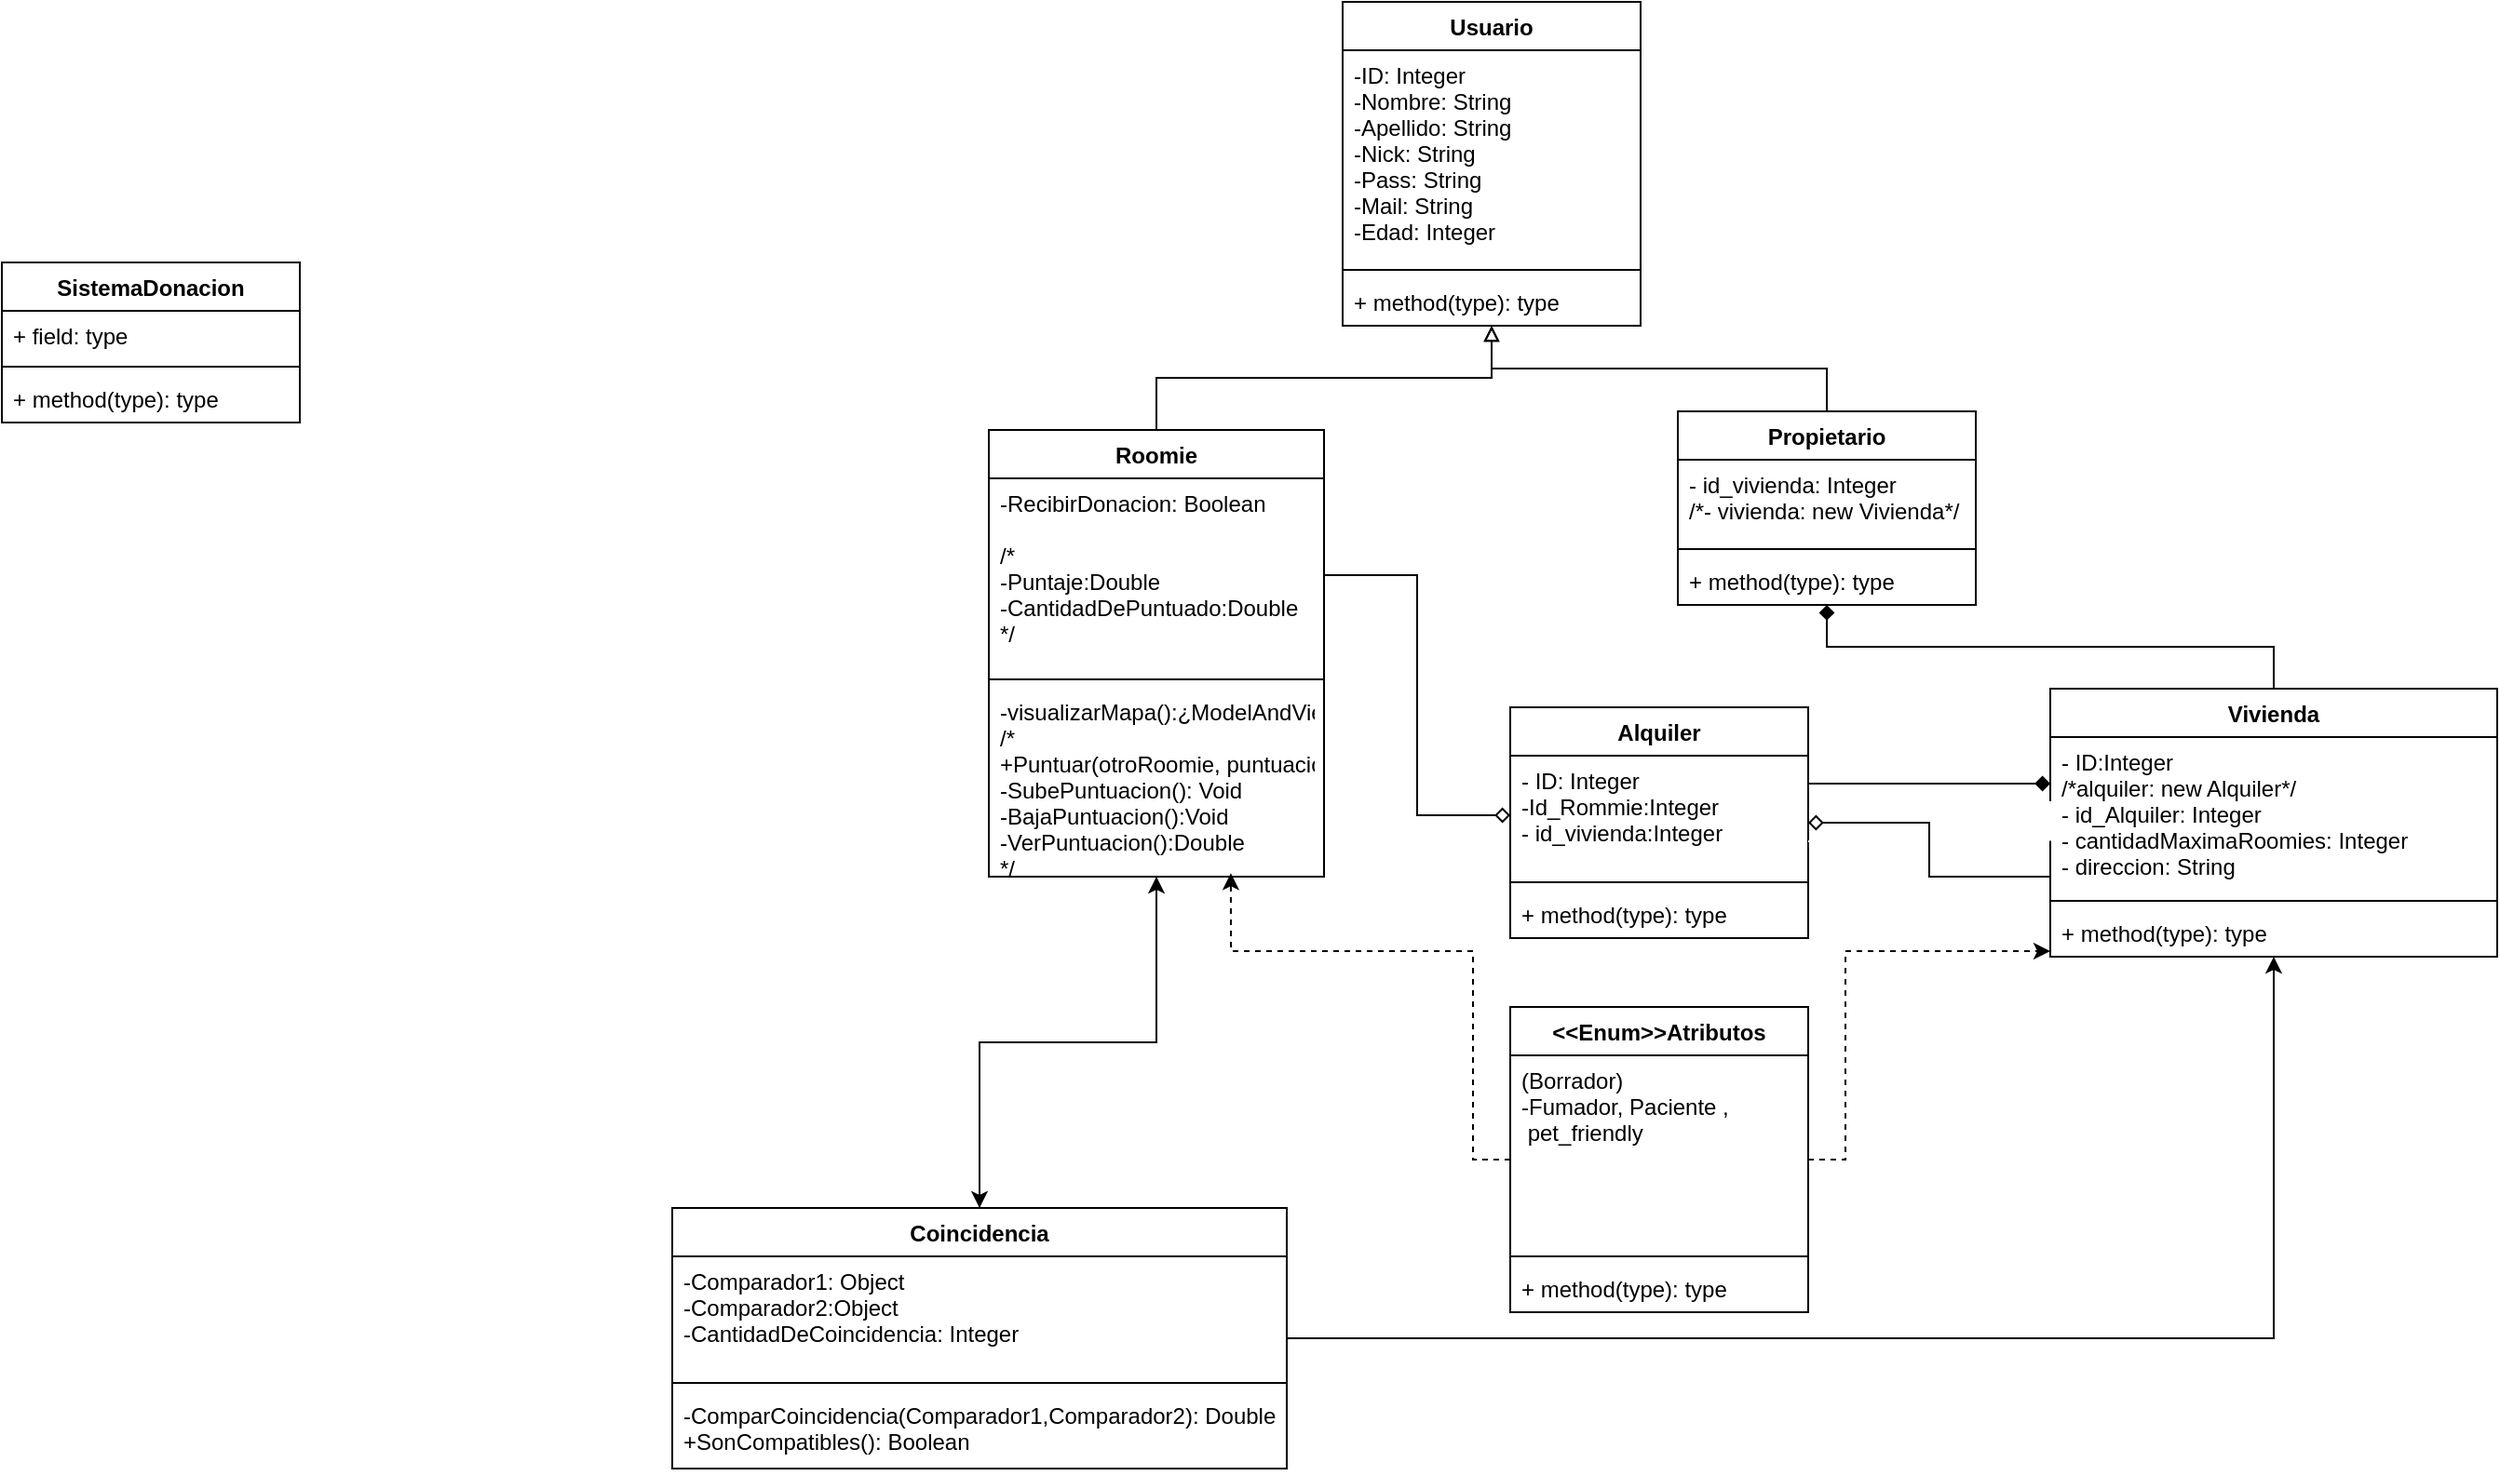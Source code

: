 <mxfile version="17.5.0" type="device"><diagram id="KF8sklsafdfMoTBYp0Mz" name="Page-1"><mxGraphModel dx="1240" dy="214" grid="1" gridSize="10" guides="1" tooltips="1" connect="1" arrows="1" fold="1" page="1" pageScale="1" pageWidth="827" pageHeight="1169" math="0" shadow="0"><root><mxCell id="0"/><mxCell id="1" parent="0"/><mxCell id="4Bn1yn5h3gt4CR7ztPiD-2" value="Usuario" style="swimlane;fontStyle=1;align=center;verticalAlign=top;childLayout=stackLayout;horizontal=1;startSize=26;horizontalStack=0;resizeParent=1;resizeParentMax=0;resizeLast=0;collapsible=1;marginBottom=0;" parent="1" vertex="1"><mxGeometry x="130" width="160" height="174" as="geometry"><mxRectangle x="130" y="20" width="80" height="26" as="alternateBounds"/></mxGeometry></mxCell><mxCell id="4Bn1yn5h3gt4CR7ztPiD-3" value="-ID: Integer&#10;-Nombre: String&#10;-Apellido: String&#10;-Nick: String&#10;-Pass: String&#10;-Mail: String&#10;-Edad: Integer&#10;" style="text;strokeColor=none;fillColor=none;align=left;verticalAlign=top;spacingLeft=4;spacingRight=4;overflow=hidden;rotatable=0;points=[[0,0.5],[1,0.5]];portConstraint=eastwest;" parent="4Bn1yn5h3gt4CR7ztPiD-2" vertex="1"><mxGeometry y="26" width="160" height="114" as="geometry"/></mxCell><mxCell id="4Bn1yn5h3gt4CR7ztPiD-4" value="" style="line;strokeWidth=1;fillColor=none;align=left;verticalAlign=middle;spacingTop=-1;spacingLeft=3;spacingRight=3;rotatable=0;labelPosition=right;points=[];portConstraint=eastwest;" parent="4Bn1yn5h3gt4CR7ztPiD-2" vertex="1"><mxGeometry y="140" width="160" height="8" as="geometry"/></mxCell><mxCell id="4Bn1yn5h3gt4CR7ztPiD-5" value="+ method(type): type" style="text;strokeColor=none;fillColor=none;align=left;verticalAlign=top;spacingLeft=4;spacingRight=4;overflow=hidden;rotatable=0;points=[[0,0.5],[1,0.5]];portConstraint=eastwest;" parent="4Bn1yn5h3gt4CR7ztPiD-2" vertex="1"><mxGeometry y="148" width="160" height="26" as="geometry"/></mxCell><mxCell id="4Bn1yn5h3gt4CR7ztPiD-24" style="edgeStyle=orthogonalEdgeStyle;rounded=0;orthogonalLoop=1;jettySize=auto;html=1;exitX=0.5;exitY=0;exitDx=0;exitDy=0;endArrow=block;endFill=0;" parent="1" source="4Bn1yn5h3gt4CR7ztPiD-6" target="4Bn1yn5h3gt4CR7ztPiD-2" edge="1"><mxGeometry relative="1" as="geometry"/></mxCell><mxCell id="4Bn1yn5h3gt4CR7ztPiD-6" value="Roomie" style="swimlane;fontStyle=1;align=center;verticalAlign=top;childLayout=stackLayout;horizontal=1;startSize=26;horizontalStack=0;resizeParent=1;resizeParentMax=0;resizeLast=0;collapsible=1;marginBottom=0;" parent="1" vertex="1"><mxGeometry x="-60" y="230" width="180" height="240" as="geometry"><mxRectangle x="-60" y="280" width="80" height="26" as="alternateBounds"/></mxGeometry></mxCell><mxCell id="4Bn1yn5h3gt4CR7ztPiD-7" value="-RecibirDonacion: Boolean&#10;&#10;/*&#10;-Puntaje:Double&#10;-CantidadDePuntuado:Double&#10;*/" style="text;strokeColor=none;fillColor=none;align=left;verticalAlign=top;spacingLeft=4;spacingRight=4;overflow=hidden;rotatable=0;points=[[0,0.5],[1,0.5]];portConstraint=eastwest;" parent="4Bn1yn5h3gt4CR7ztPiD-6" vertex="1"><mxGeometry y="26" width="180" height="104" as="geometry"/></mxCell><mxCell id="4Bn1yn5h3gt4CR7ztPiD-8" value="" style="line;strokeWidth=1;fillColor=none;align=left;verticalAlign=middle;spacingTop=-1;spacingLeft=3;spacingRight=3;rotatable=0;labelPosition=right;points=[];portConstraint=eastwest;" parent="4Bn1yn5h3gt4CR7ztPiD-6" vertex="1"><mxGeometry y="130" width="180" height="8" as="geometry"/></mxCell><mxCell id="4Bn1yn5h3gt4CR7ztPiD-9" value="-visualizarMapa():¿ModelAndView?&#10;/*&#10;+Puntuar(otroRoomie, puntuacion): void&#10;-SubePuntuacion(): Void&#10;-BajaPuntuacion():Void&#10;-VerPuntuacion():Double&#10;*/" style="text;strokeColor=none;fillColor=none;align=left;verticalAlign=top;spacingLeft=4;spacingRight=4;overflow=hidden;rotatable=0;points=[[0,0.5],[1,0.5]];portConstraint=eastwest;" parent="4Bn1yn5h3gt4CR7ztPiD-6" vertex="1"><mxGeometry y="138" width="180" height="102" as="geometry"/></mxCell><mxCell id="4Bn1yn5h3gt4CR7ztPiD-25" style="edgeStyle=orthogonalEdgeStyle;rounded=0;orthogonalLoop=1;jettySize=auto;html=1;exitX=0.5;exitY=0;exitDx=0;exitDy=0;endArrow=block;endFill=0;" parent="1" source="4Bn1yn5h3gt4CR7ztPiD-10" target="4Bn1yn5h3gt4CR7ztPiD-2" edge="1"><mxGeometry relative="1" as="geometry"/></mxCell><mxCell id="4Bn1yn5h3gt4CR7ztPiD-10" value="Propietario" style="swimlane;fontStyle=1;align=center;verticalAlign=top;childLayout=stackLayout;horizontal=1;startSize=26;horizontalStack=0;resizeParent=1;resizeParentMax=0;resizeLast=0;collapsible=1;marginBottom=0;" parent="1" vertex="1"><mxGeometry x="310" y="220" width="160" height="104" as="geometry"/></mxCell><mxCell id="4Bn1yn5h3gt4CR7ztPiD-11" value="- id_vivienda: Integer&#10;/*- vivienda: new Vivienda*/" style="text;strokeColor=none;fillColor=none;align=left;verticalAlign=top;spacingLeft=4;spacingRight=4;overflow=hidden;rotatable=0;points=[[0,0.5],[1,0.5]];portConstraint=eastwest;" parent="4Bn1yn5h3gt4CR7ztPiD-10" vertex="1"><mxGeometry y="26" width="160" height="44" as="geometry"/></mxCell><mxCell id="4Bn1yn5h3gt4CR7ztPiD-12" value="" style="line;strokeWidth=1;fillColor=none;align=left;verticalAlign=middle;spacingTop=-1;spacingLeft=3;spacingRight=3;rotatable=0;labelPosition=right;points=[];portConstraint=eastwest;" parent="4Bn1yn5h3gt4CR7ztPiD-10" vertex="1"><mxGeometry y="70" width="160" height="8" as="geometry"/></mxCell><mxCell id="4Bn1yn5h3gt4CR7ztPiD-13" value="+ method(type): type" style="text;strokeColor=none;fillColor=none;align=left;verticalAlign=top;spacingLeft=4;spacingRight=4;overflow=hidden;rotatable=0;points=[[0,0.5],[1,0.5]];portConstraint=eastwest;" parent="4Bn1yn5h3gt4CR7ztPiD-10" vertex="1"><mxGeometry y="78" width="160" height="26" as="geometry"/></mxCell><mxCell id="4Bn1yn5h3gt4CR7ztPiD-14" value="Alquiler" style="swimlane;fontStyle=1;align=center;verticalAlign=top;childLayout=stackLayout;horizontal=1;startSize=26;horizontalStack=0;resizeParent=1;resizeParentMax=0;resizeLast=0;collapsible=1;marginBottom=0;" parent="1" vertex="1"><mxGeometry x="220" y="379" width="160" height="124" as="geometry"/></mxCell><mxCell id="4Bn1yn5h3gt4CR7ztPiD-15" value="- ID: Integer&#10;-Id_Rommie:Integer&#10;- id_vivienda:Integer" style="text;strokeColor=none;fillColor=none;align=left;verticalAlign=top;spacingLeft=4;spacingRight=4;overflow=hidden;rotatable=0;points=[[0,0.5],[1,0.5]];portConstraint=eastwest;" parent="4Bn1yn5h3gt4CR7ztPiD-14" vertex="1"><mxGeometry y="26" width="160" height="64" as="geometry"/></mxCell><mxCell id="4Bn1yn5h3gt4CR7ztPiD-16" value="" style="line;strokeWidth=1;fillColor=none;align=left;verticalAlign=middle;spacingTop=-1;spacingLeft=3;spacingRight=3;rotatable=0;labelPosition=right;points=[];portConstraint=eastwest;" parent="4Bn1yn5h3gt4CR7ztPiD-14" vertex="1"><mxGeometry y="90" width="160" height="8" as="geometry"/></mxCell><mxCell id="4Bn1yn5h3gt4CR7ztPiD-17" value="+ method(type): type" style="text;strokeColor=none;fillColor=none;align=left;verticalAlign=top;spacingLeft=4;spacingRight=4;overflow=hidden;rotatable=0;points=[[0,0.5],[1,0.5]];portConstraint=eastwest;" parent="4Bn1yn5h3gt4CR7ztPiD-14" vertex="1"><mxGeometry y="98" width="160" height="26" as="geometry"/></mxCell><mxCell id="4Bn1yn5h3gt4CR7ztPiD-29" style="edgeStyle=orthogonalEdgeStyle;rounded=0;orthogonalLoop=1;jettySize=auto;html=1;exitX=0.5;exitY=0;exitDx=0;exitDy=0;startArrow=none;startFill=0;endArrow=diamond;endFill=1;" parent="1" source="4Bn1yn5h3gt4CR7ztPiD-18" target="4Bn1yn5h3gt4CR7ztPiD-10" edge="1"><mxGeometry relative="1" as="geometry"/></mxCell><mxCell id="4Bn1yn5h3gt4CR7ztPiD-18" value="Vivienda" style="swimlane;fontStyle=1;align=center;verticalAlign=top;childLayout=stackLayout;horizontal=1;startSize=26;horizontalStack=0;resizeParent=1;resizeParentMax=0;resizeLast=0;collapsible=1;marginBottom=0;" parent="1" vertex="1"><mxGeometry x="510" y="369" width="240" height="144" as="geometry"/></mxCell><mxCell id="4Bn1yn5h3gt4CR7ztPiD-19" value="- ID:Integer&#10;/*alquiler: new Alquiler*/&#10;- id_Alquiler: Integer&#10;- cantidadMaximaRoomies: Integer&#10;- direccion: String&#10;" style="text;strokeColor=none;fillColor=none;align=left;verticalAlign=top;spacingLeft=4;spacingRight=4;overflow=hidden;rotatable=0;points=[[0,0.5],[1,0.5]];portConstraint=eastwest;" parent="4Bn1yn5h3gt4CR7ztPiD-18" vertex="1"><mxGeometry y="26" width="240" height="84" as="geometry"/></mxCell><mxCell id="4Bn1yn5h3gt4CR7ztPiD-20" value="" style="line;strokeWidth=1;fillColor=none;align=left;verticalAlign=middle;spacingTop=-1;spacingLeft=3;spacingRight=3;rotatable=0;labelPosition=right;points=[];portConstraint=eastwest;" parent="4Bn1yn5h3gt4CR7ztPiD-18" vertex="1"><mxGeometry y="110" width="240" height="8" as="geometry"/></mxCell><mxCell id="4Bn1yn5h3gt4CR7ztPiD-21" value="+ method(type): type" style="text;strokeColor=none;fillColor=none;align=left;verticalAlign=top;spacingLeft=4;spacingRight=4;overflow=hidden;rotatable=0;points=[[0,0.5],[1,0.5]];portConstraint=eastwest;" parent="4Bn1yn5h3gt4CR7ztPiD-18" vertex="1"><mxGeometry y="118" width="240" height="26" as="geometry"/></mxCell><mxCell id="4Bn1yn5h3gt4CR7ztPiD-27" style="edgeStyle=orthogonalEdgeStyle;rounded=0;orthogonalLoop=1;jettySize=auto;html=1;startArrow=none;startFill=0;endArrow=diamond;endFill=1;" parent="1" source="4Bn1yn5h3gt4CR7ztPiD-14" target="4Bn1yn5h3gt4CR7ztPiD-18" edge="1"><mxGeometry relative="1" as="geometry"><Array as="points"><mxPoint x="470" y="420"/><mxPoint x="470" y="420"/></Array></mxGeometry></mxCell><mxCell id="4Bn1yn5h3gt4CR7ztPiD-28" style="edgeStyle=orthogonalEdgeStyle;rounded=0;orthogonalLoop=1;jettySize=auto;html=1;exitX=1;exitY=0.5;exitDx=0;exitDy=0;startArrow=none;startFill=0;endArrow=diamond;endFill=0;" parent="1" source="4Bn1yn5h3gt4CR7ztPiD-7" target="4Bn1yn5h3gt4CR7ztPiD-15" edge="1"><mxGeometry relative="1" as="geometry"/></mxCell><mxCell id="2LakdMpCqzMC9U6jFQQU-1" value="Coincidencia" style="swimlane;fontStyle=1;align=center;verticalAlign=top;childLayout=stackLayout;horizontal=1;startSize=26;horizontalStack=0;resizeParent=1;resizeParentMax=0;resizeLast=0;collapsible=1;marginBottom=0;" parent="1" vertex="1"><mxGeometry x="-230" y="648" width="330" height="140" as="geometry"><mxRectangle x="-230" y="648" width="110" height="26" as="alternateBounds"/></mxGeometry></mxCell><mxCell id="2LakdMpCqzMC9U6jFQQU-2" value="-Comparador1: Object&#10;-Comparador2:Object&#10;-CantidadDeCoincidencia: Integer" style="text;strokeColor=none;fillColor=none;align=left;verticalAlign=top;spacingLeft=4;spacingRight=4;overflow=hidden;rotatable=0;points=[[0,0.5],[1,0.5]];portConstraint=eastwest;" parent="2LakdMpCqzMC9U6jFQQU-1" vertex="1"><mxGeometry y="26" width="330" height="64" as="geometry"/></mxCell><mxCell id="2LakdMpCqzMC9U6jFQQU-3" value="" style="line;strokeWidth=1;fillColor=none;align=left;verticalAlign=middle;spacingTop=-1;spacingLeft=3;spacingRight=3;rotatable=0;labelPosition=right;points=[];portConstraint=eastwest;" parent="2LakdMpCqzMC9U6jFQQU-1" vertex="1"><mxGeometry y="90" width="330" height="8" as="geometry"/></mxCell><mxCell id="2LakdMpCqzMC9U6jFQQU-4" value="-ComparCoincidencia(Comparador1,Comparador2): Double&#10;+SonCompatibles(): Boolean" style="text;strokeColor=none;fillColor=none;align=left;verticalAlign=top;spacingLeft=4;spacingRight=4;overflow=hidden;rotatable=0;points=[[0,0.5],[1,0.5]];portConstraint=eastwest;" parent="2LakdMpCqzMC9U6jFQQU-1" vertex="1"><mxGeometry y="98" width="330" height="42" as="geometry"/></mxCell><mxCell id="2LakdMpCqzMC9U6jFQQU-9" value="&lt;&lt;Enum&gt;&gt;Atributos" style="swimlane;fontStyle=1;align=center;verticalAlign=top;childLayout=stackLayout;horizontal=1;startSize=26;horizontalStack=0;resizeParent=1;resizeParentMax=0;resizeLast=0;collapsible=1;marginBottom=0;" parent="1" vertex="1"><mxGeometry x="220" y="540" width="160" height="164" as="geometry"><mxRectangle x="-413" y="489" width="150" height="26" as="alternateBounds"/></mxGeometry></mxCell><mxCell id="2LakdMpCqzMC9U6jFQQU-10" value="(Borrador)&#10;-Fumador, Paciente ,&#10; pet_friendly" style="text;strokeColor=none;fillColor=none;align=left;verticalAlign=top;spacingLeft=4;spacingRight=4;overflow=hidden;rotatable=0;points=[[0,0.5],[1,0.5]];portConstraint=eastwest;" parent="2LakdMpCqzMC9U6jFQQU-9" vertex="1"><mxGeometry y="26" width="160" height="104" as="geometry"/></mxCell><mxCell id="2LakdMpCqzMC9U6jFQQU-11" value="" style="line;strokeWidth=1;fillColor=none;align=left;verticalAlign=middle;spacingTop=-1;spacingLeft=3;spacingRight=3;rotatable=0;labelPosition=right;points=[];portConstraint=eastwest;" parent="2LakdMpCqzMC9U6jFQQU-9" vertex="1"><mxGeometry y="130" width="160" height="8" as="geometry"/></mxCell><mxCell id="2LakdMpCqzMC9U6jFQQU-12" value="+ method(type): type" style="text;strokeColor=none;fillColor=none;align=left;verticalAlign=top;spacingLeft=4;spacingRight=4;overflow=hidden;rotatable=0;points=[[0,0.5],[1,0.5]];portConstraint=eastwest;" parent="2LakdMpCqzMC9U6jFQQU-9" vertex="1"><mxGeometry y="138" width="160" height="26" as="geometry"/></mxCell><mxCell id="2LakdMpCqzMC9U6jFQQU-16" value="" style="edgeStyle=orthogonalEdgeStyle;rounded=0;orthogonalLoop=1;jettySize=auto;html=1;dashed=1;entryX=0.722;entryY=0.982;entryDx=0;entryDy=0;entryPerimeter=0;" parent="1" source="2LakdMpCqzMC9U6jFQQU-9" target="4Bn1yn5h3gt4CR7ztPiD-9" edge="1"><mxGeometry relative="1" as="geometry"><Array as="points"><mxPoint x="200" y="622"/><mxPoint x="200" y="510"/><mxPoint x="70" y="510"/></Array></mxGeometry></mxCell><mxCell id="2LakdMpCqzMC9U6jFQQU-24" value="" style="edgeStyle=orthogonalEdgeStyle;rounded=0;orthogonalLoop=1;jettySize=auto;html=1;" parent="1" source="2LakdMpCqzMC9U6jFQQU-1" target="4Bn1yn5h3gt4CR7ztPiD-6" edge="1"><mxGeometry relative="1" as="geometry"><mxPoint x="40" y="604" as="sourcePoint"/><mxPoint x="40" y="538" as="targetPoint"/></mxGeometry></mxCell><mxCell id="2LakdMpCqzMC9U6jFQQU-26" value="" style="edgeStyle=orthogonalEdgeStyle;rounded=0;orthogonalLoop=1;jettySize=auto;html=1;" parent="1" source="4Bn1yn5h3gt4CR7ztPiD-6" target="2LakdMpCqzMC9U6jFQQU-1" edge="1"><mxGeometry relative="1" as="geometry"><mxPoint x="-186.7" y="417.88" as="sourcePoint"/><mxPoint x="-51.26" y="417.93" as="targetPoint"/></mxGeometry></mxCell><mxCell id="2LakdMpCqzMC9U6jFQQU-27" value="" style="edgeStyle=orthogonalEdgeStyle;rounded=0;orthogonalLoop=1;jettySize=auto;html=1;" parent="1" source="2LakdMpCqzMC9U6jFQQU-1" target="4Bn1yn5h3gt4CR7ztPiD-18" edge="1"><mxGeometry relative="1" as="geometry"><mxPoint x="40" y="538" as="sourcePoint"/><mxPoint x="-55" y="658" as="targetPoint"/></mxGeometry></mxCell><mxCell id="2LakdMpCqzMC9U6jFQQU-29" value="" style="edgeStyle=orthogonalEdgeStyle;rounded=0;orthogonalLoop=1;jettySize=auto;html=1;dashed=1;" parent="1" source="2LakdMpCqzMC9U6jFQQU-9" target="4Bn1yn5h3gt4CR7ztPiD-18" edge="1"><mxGeometry relative="1" as="geometry"><mxPoint x="230" y="632" as="sourcePoint"/><mxPoint x="79.96" y="427.532" as="targetPoint"/><Array as="points"><mxPoint x="400" y="622"/><mxPoint x="400" y="510"/><mxPoint x="610" y="510"/></Array></mxGeometry></mxCell><mxCell id="2LakdMpCqzMC9U6jFQQU-31" value="SistemaDonacion" style="swimlane;fontStyle=1;align=center;verticalAlign=top;childLayout=stackLayout;horizontal=1;startSize=26;horizontalStack=0;resizeParent=1;resizeParentMax=0;resizeLast=0;collapsible=1;marginBottom=0;" parent="1" vertex="1"><mxGeometry x="-590" y="140" width="160" height="86" as="geometry"/></mxCell><mxCell id="2LakdMpCqzMC9U6jFQQU-32" value="+ field: type" style="text;strokeColor=none;fillColor=none;align=left;verticalAlign=top;spacingLeft=4;spacingRight=4;overflow=hidden;rotatable=0;points=[[0,0.5],[1,0.5]];portConstraint=eastwest;" parent="2LakdMpCqzMC9U6jFQQU-31" vertex="1"><mxGeometry y="26" width="160" height="26" as="geometry"/></mxCell><mxCell id="2LakdMpCqzMC9U6jFQQU-33" value="" style="line;strokeWidth=1;fillColor=none;align=left;verticalAlign=middle;spacingTop=-1;spacingLeft=3;spacingRight=3;rotatable=0;labelPosition=right;points=[];portConstraint=eastwest;" parent="2LakdMpCqzMC9U6jFQQU-31" vertex="1"><mxGeometry y="52" width="160" height="8" as="geometry"/></mxCell><mxCell id="2LakdMpCqzMC9U6jFQQU-34" value="+ method(type): type" style="text;strokeColor=none;fillColor=none;align=left;verticalAlign=top;spacingLeft=4;spacingRight=4;overflow=hidden;rotatable=0;points=[[0,0.5],[1,0.5]];portConstraint=eastwest;" parent="2LakdMpCqzMC9U6jFQQU-31" vertex="1"><mxGeometry y="60" width="160" height="26" as="geometry"/></mxCell><mxCell id="4sJX4VLRa2m0gBedq9-W-1" style="edgeStyle=orthogonalEdgeStyle;rounded=0;orthogonalLoop=1;jettySize=auto;html=1;startArrow=none;startFill=0;endArrow=diamond;endFill=1;strokeColor=#FFFFFF;" edge="1" parent="1"><mxGeometry relative="1" as="geometry"><mxPoint x="380" y="451" as="sourcePoint"/><mxPoint x="510" y="451" as="targetPoint"/><Array as="points"><mxPoint x="445" y="451"/><mxPoint x="445" y="430"/><mxPoint x="510" y="430"/></Array></mxGeometry></mxCell><mxCell id="4sJX4VLRa2m0gBedq9-W-2" style="edgeStyle=orthogonalEdgeStyle;rounded=0;orthogonalLoop=1;jettySize=auto;html=1;startArrow=none;startFill=0;endArrow=diamond;endFill=0;" edge="1" parent="1" source="4Bn1yn5h3gt4CR7ztPiD-18" target="4Bn1yn5h3gt4CR7ztPiD-14"><mxGeometry relative="1" as="geometry"><mxPoint x="390" y="451" as="sourcePoint"/><mxPoint x="520" y="451" as="targetPoint"/><Array as="points"><mxPoint x="445" y="470"/><mxPoint x="445" y="441"/></Array></mxGeometry></mxCell></root></mxGraphModel></diagram></mxfile>